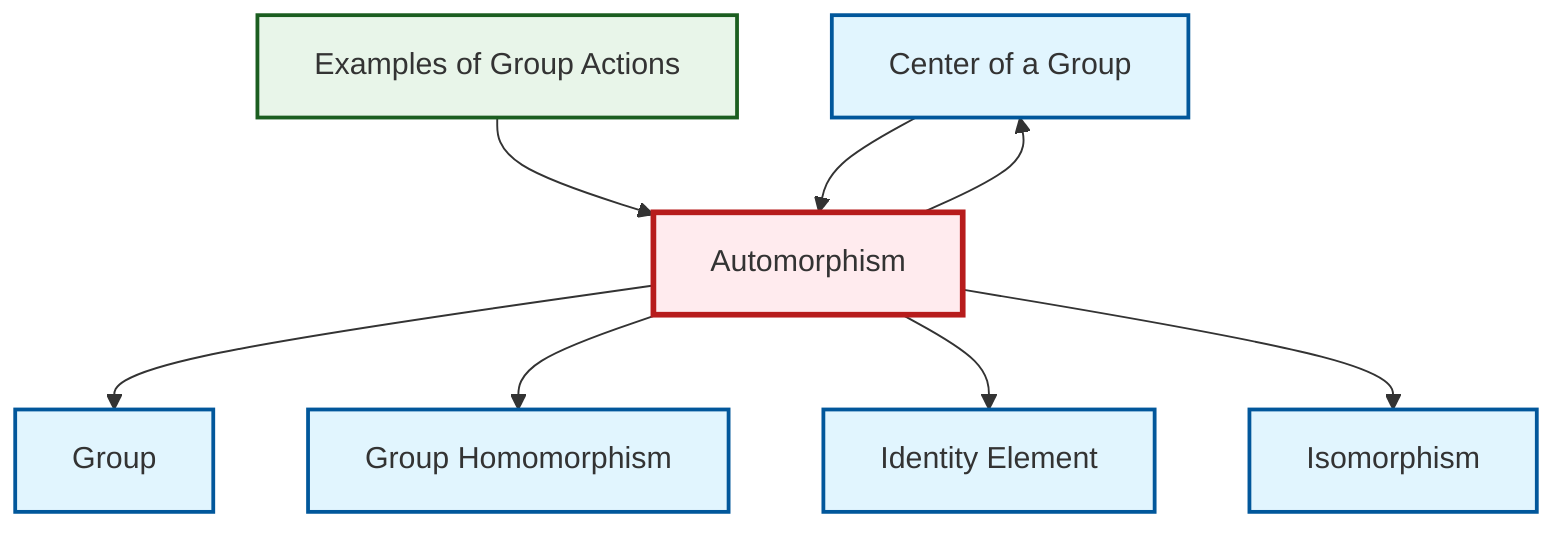 graph TD
    classDef definition fill:#e1f5fe,stroke:#01579b,stroke-width:2px
    classDef theorem fill:#f3e5f5,stroke:#4a148c,stroke-width:2px
    classDef axiom fill:#fff3e0,stroke:#e65100,stroke-width:2px
    classDef example fill:#e8f5e9,stroke:#1b5e20,stroke-width:2px
    classDef current fill:#ffebee,stroke:#b71c1c,stroke-width:3px
    def-center-of-group["Center of a Group"]:::definition
    def-homomorphism["Group Homomorphism"]:::definition
    def-group["Group"]:::definition
    def-identity-element["Identity Element"]:::definition
    ex-group-action-examples["Examples of Group Actions"]:::example
    def-isomorphism["Isomorphism"]:::definition
    def-automorphism["Automorphism"]:::definition
    def-automorphism --> def-group
    def-automorphism --> def-homomorphism
    ex-group-action-examples --> def-automorphism
    def-center-of-group --> def-automorphism
    def-automorphism --> def-identity-element
    def-automorphism --> def-center-of-group
    def-automorphism --> def-isomorphism
    class def-automorphism current